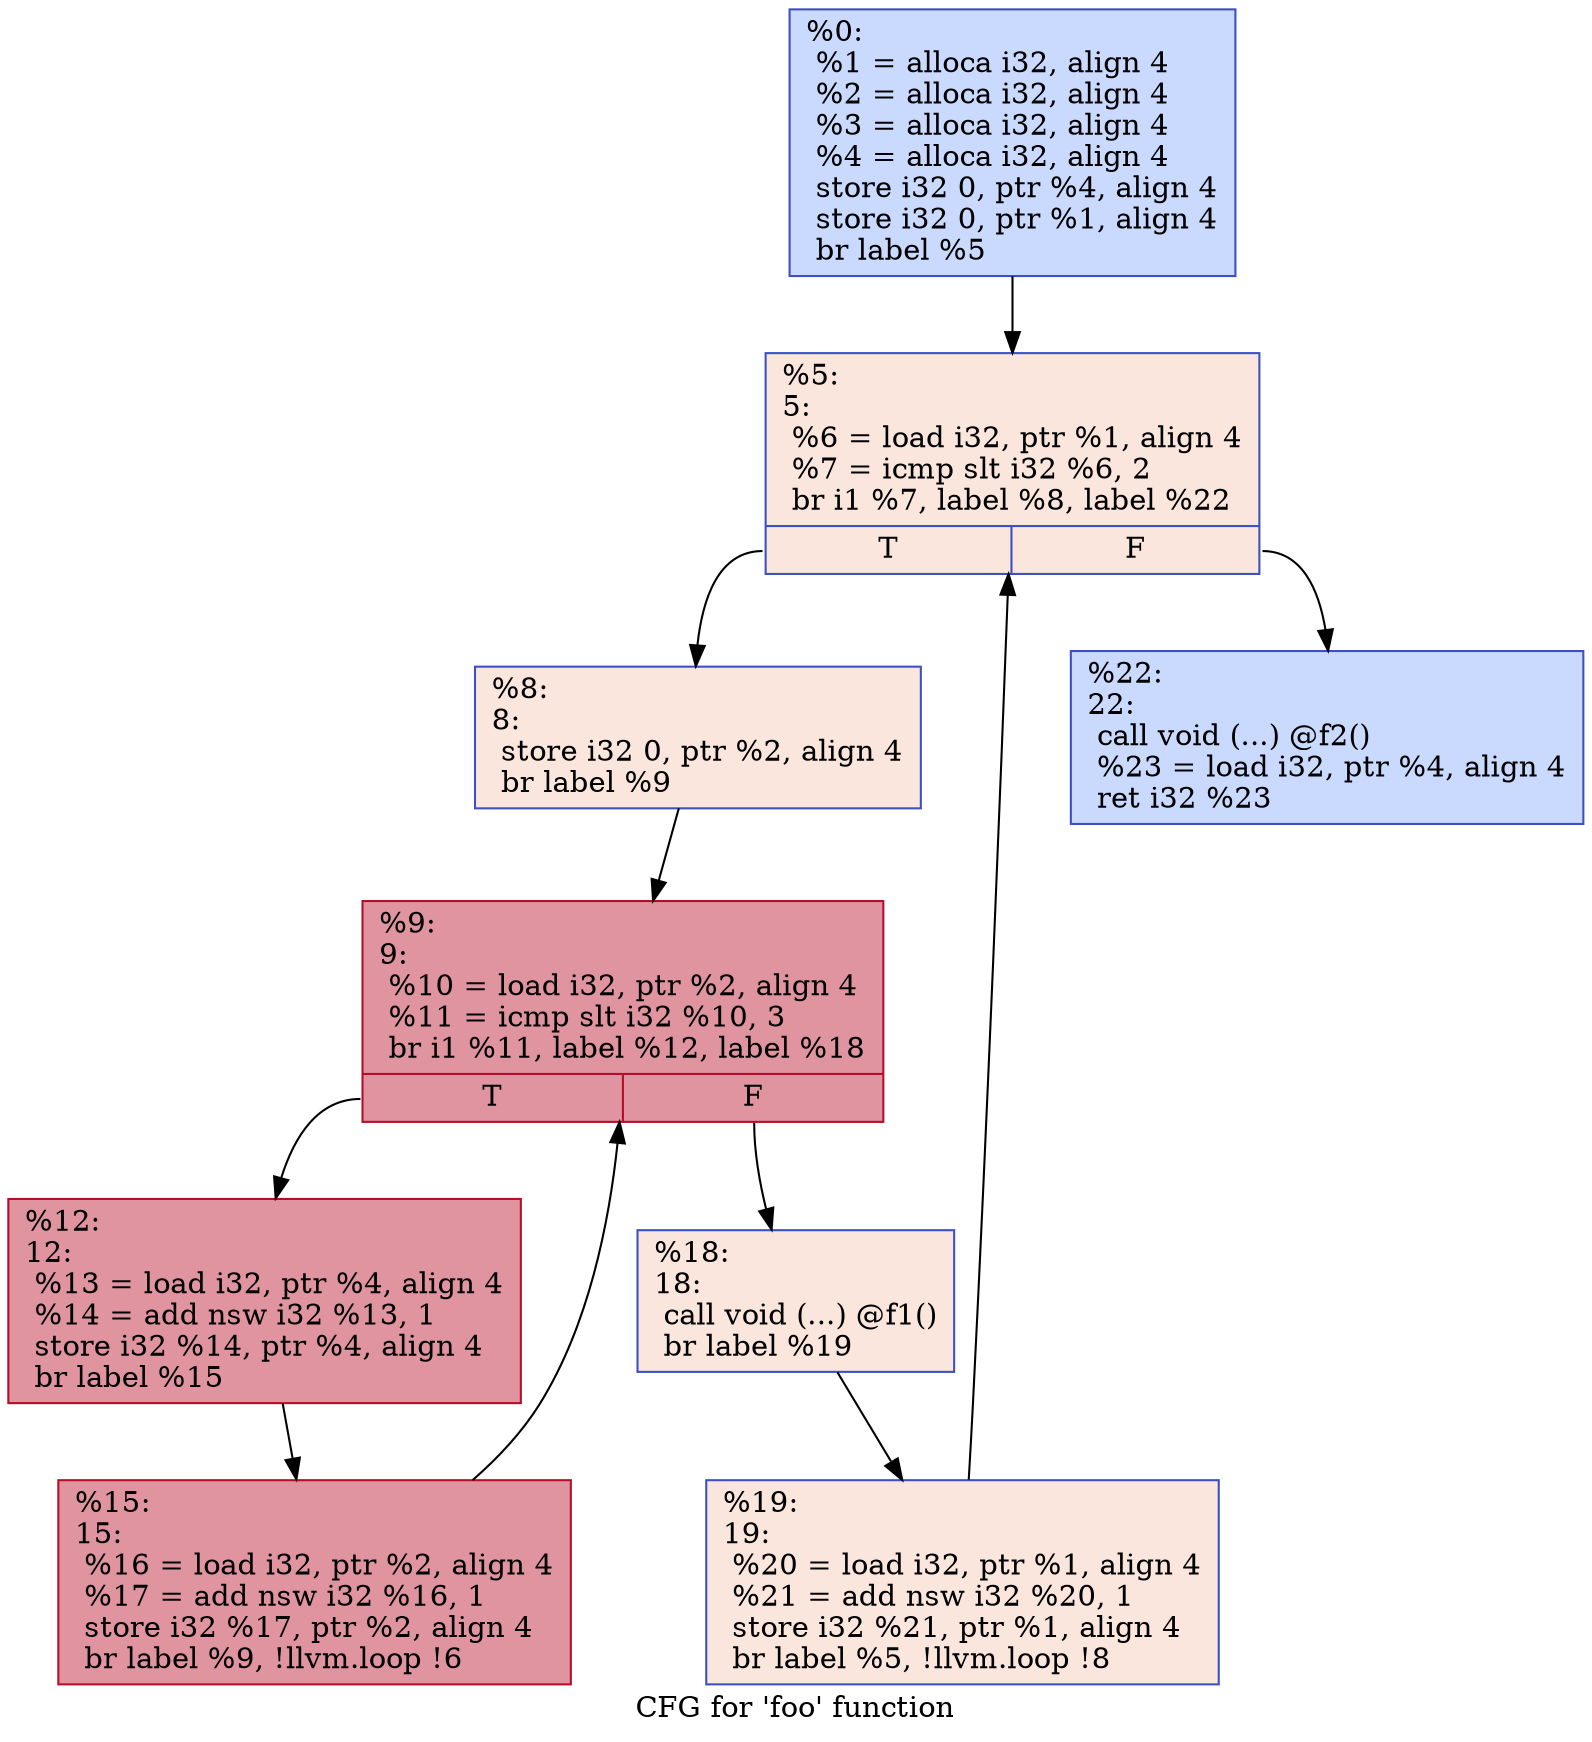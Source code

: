 digraph "CFG for 'foo' function" {
	label="CFG for 'foo' function";

	Node0x7ffff27f24a0 [shape=record,color="#3d50c3ff", style=filled, fillcolor="#88abfd70",label="{%0:\l  %1 = alloca i32, align 4\l  %2 = alloca i32, align 4\l  %3 = alloca i32, align 4\l  %4 = alloca i32, align 4\l  store i32 0, ptr %4, align 4\l  store i32 0, ptr %1, align 4\l  br label %5\l}"];
	Node0x7ffff27f24a0 -> Node0x7ffff27f2450;
	Node0x7ffff27f2450 [shape=record,color="#3d50c3ff", style=filled, fillcolor="#f3c7b170",label="{%5:\l5:                                                \l  %6 = load i32, ptr %1, align 4\l  %7 = icmp slt i32 %6, 2\l  br i1 %7, label %8, label %22\l|{<s0>T|<s1>F}}"];
	Node0x7ffff27f2450:s0 -> Node0x7ffff27f23b0;
	Node0x7ffff27f2450:s1 -> Node0x7ffff27f4850;
	Node0x7ffff27f23b0 [shape=record,color="#3d50c3ff", style=filled, fillcolor="#f3c7b170",label="{%8:\l8:                                                \l  store i32 0, ptr %2, align 4\l  br label %9\l}"];
	Node0x7ffff27f23b0 -> Node0x7ffff27f24f0;
	Node0x7ffff27f24f0 [shape=record,color="#b70d28ff", style=filled, fillcolor="#b70d2870",label="{%9:\l9:                                                \l  %10 = load i32, ptr %2, align 4\l  %11 = icmp slt i32 %10, 3\l  br i1 %11, label %12, label %18\l|{<s0>T|<s1>F}}"];
	Node0x7ffff27f24f0:s0 -> Node0x7ffff27f4aa0;
	Node0x7ffff27f24f0:s1 -> Node0x7ffff27f4af0;
	Node0x7ffff27f4aa0 [shape=record,color="#b70d28ff", style=filled, fillcolor="#b70d2870",label="{%12:\l12:                                               \l  %13 = load i32, ptr %4, align 4\l  %14 = add nsw i32 %13, 1\l  store i32 %14, ptr %4, align 4\l  br label %15\l}"];
	Node0x7ffff27f4aa0 -> Node0x7ffff27f4dc0;
	Node0x7ffff27f4dc0 [shape=record,color="#b70d28ff", style=filled, fillcolor="#b70d2870",label="{%15:\l15:                                               \l  %16 = load i32, ptr %2, align 4\l  %17 = add nsw i32 %16, 1\l  store i32 %17, ptr %2, align 4\l  br label %9, !llvm.loop !6\l}"];
	Node0x7ffff27f4dc0 -> Node0x7ffff27f24f0;
	Node0x7ffff27f4af0 [shape=record,color="#3d50c3ff", style=filled, fillcolor="#f3c7b170",label="{%18:\l18:                                               \l  call void (...) @f1()\l  br label %19\l}"];
	Node0x7ffff27f4af0 -> Node0x7ffff27f5cb0;
	Node0x7ffff27f5cb0 [shape=record,color="#3d50c3ff", style=filled, fillcolor="#f3c7b170",label="{%19:\l19:                                               \l  %20 = load i32, ptr %1, align 4\l  %21 = add nsw i32 %20, 1\l  store i32 %21, ptr %1, align 4\l  br label %5, !llvm.loop !8\l}"];
	Node0x7ffff27f5cb0 -> Node0x7ffff27f2450;
	Node0x7ffff27f4850 [shape=record,color="#3d50c3ff", style=filled, fillcolor="#88abfd70",label="{%22:\l22:                                               \l  call void (...) @f2()\l  %23 = load i32, ptr %4, align 4\l  ret i32 %23\l}"];
}
